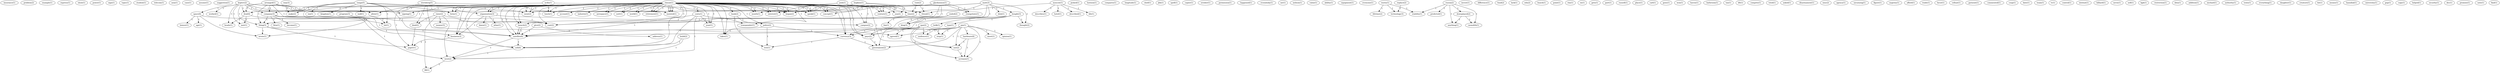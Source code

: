 digraph G {
  insurance [ label="insurance(1)" ];
  problem [ label="problem(2)" ];
  example [ label="example(1)" ];
  express [ label="express(1)" ];
  show [ label="show(1)" ];
  power [ label="power(1)" ];
  sign [ label="sign(1)" ];
  topic [ label="topic(1)" ];
  student [ label="student(1)" ];
  telecom [ label="telecom(1)" ];
  asia [ label="asia(1)" ];
  case [ label="case(1)" ];
  assume [ label="assume(1)" ];
  suggestion [ label="suggestion(1)" ];
  acdis [ label="acdis(1)" ];
  speak [ label="speak(1)" ];
  organization [ label="organization(3)" ];
  lunch [ label="lunch(1)" ];
  picked [ label="picked(1)" ];
  horizon [ label="horizon(1)" ];
  visit [ label="visit(2)" ];
  friend [ label="friend(1)" ];
  time [ label="time(2)" ];
  compares [ label="compares(1)" ];
  longitude [ label="longitude(1)" ];
  cheif [ label="cheif(1)" ];
  jbh [ label="jbh(1)" ];
  spell [ label="spell(1)" ];
  copier [ label="copier(1)" ];
  october [ label="october(1)" ];
  permission [ label="permission(1)" ];
  arranged [ label="arranged(1)" ];
  deal [ label="deal(4)" ];
  company [ label="company(3)" ];
  thing [ label="thing(3)" ];
  allow [ label="allow(1)" ];
  cost [ label="cost(2)" ];
  form [ label="form(1)" ];
  build [ label="build(2)" ];
  sell [ label="sell(4)" ];
  west [ label="west(2)" ];
  program [ label="program(3)" ];
  lot [ label="lot(1)" ];
  happened [ label="happened(1)" ];
  everybody [ label="everybody(1)" ];
  mr [ label="mr(1)" ];
  neilson [ label="neilson(1)" ];
  value [ label="value(1)" ];
  ability [ label="ability(1)" ];
  equipment [ label="equipment(1)" ];
  everyone [ label="everyone(1)" ];
  worry [ label="worry(1)" ];
  lifetime [ label="lifetime(2)" ];
  stability [ label="stability(1)" ];
  technology [ label="technology(3)" ];
  invest [ label="invest(1)" ];
  difference [ label="difference(1)" ];
  fund [ label="fund(2)" ];
  give [ label="give(2)" ];
  address [ label="address(1)" ];
  satellite [ label="satellite(6)" ];
  rimsat [ label="rimsat(10)" ];
  account [ label="account(1)" ];
  bank [ label="bank(2)" ];
  costs [ label="costs(1)" ];
  policy [ label="policy(2)" ];
  launch [ label="launch(2)" ];
  launch [ label="launch(2)" ];
  industry [ label="industry(1)" ];
  signing [ label="signing(1)" ];
  transponder [ label="transponder(1)" ];
  use [ label="use(2)" ];
  currency [ label="currency(3)" ];
  concept [ label="concept(1)" ];
  venture [ label="venture(1)" ];
  pays [ label="pays(2)" ];
  aerospace [ label="aerospace(1)" ];
  month [ label="month(1)" ];
  sort [ label="sort(1)" ];
  takes [ label="takes(1)" ];
  interest [ label="interest(1)" ];
  business [ label="business(3)" ];
  world [ label="world(1)" ];
  went [ label="went(2)" ];
  campus [ label="campus(2)" ];
  year [ label="year(1)" ];
  began [ label="began(2)" ];
  retirement [ label="retirement(1)" ];
  insisted [ label="insisted(1)" ];
  raise [ label="raise(2)" ];
  money [ label="money(3)" ];
  fill [ label="fill(1)" ];
  kind [ label="kind(2)" ];
  matt [ label="matt(3)" ];
  dish [ label="dish(1)" ];
  bought [ label="bought(3)" ];
  thought [ label="thought(2)" ];
  king [ label="king(3)" ];
  lack [ label="lack(1)" ];
  edu [ label="edu(2)" ];
  bunch [ label="bunch(1)" ];
  point [ label="point(1)" ];
  koptev [ label="koptev(2)" ];
  space [ label="space(4)" ];
  worked [ label="worked(1)" ];
  met [ label="met(1)" ];
  heads [ label="heads(1)" ];
  rim [ label="rim(1)" ];
  ex [ label="ex(1)" ];
  pm [ label="pm(1)" ];
  hardware [ label="hardware(4)" ];
  meet [ label="meet(1)" ];
  opinion [ label="opinion(1)" ];
  step [ label="step(1)" ];
  acronym [ label="acronym(1)" ];
  audience [ label="audience(1)" ];
  government [ label="government(2)" ];
  agreed [ label="agreed(1)" ];
  gets [ label="gets(1)" ];
  moscow [ label="moscow(1)" ];
  describes [ label="describes(1)" ];
  hotel [ label="hotel(1)" ];
  described [ label="described(1)" ];
  life [ label="life(1)" ];
  part [ label="part(1)" ];
  russell [ label="russell(1)" ];
  place [ label="place(1)" ];
  carl [ label="carl(1)" ];
  goes [ label="goes(1)" ];
  won [ label="won(1)" ];
  rest [ label="rest(1)" ];
  haven [ label="haven(1)" ];
  bathroom [ label="bathroom(1)" ];
  tax [ label="tax(1)" ];
  lift [ label="lift(1)" ];
  compete [ label="compete(1)" ];
  tried [ label="tried(1)" ];
  asked [ label="asked(1)" ];
  disarmament [ label="disarmament(1)" ];
  uiuc [ label="uiuc(2)" ];
  agency [ label="agency(1)" ];
  unvarying [ label="unvarying(1)" ];
  lawyer [ label="lawyer(1)" ];
  age [ label="age(1)" ];
  wrote [ label="wrote(1)" ];
  type [ label="type(1)" ];
  bulk [ label="bulk(1)" ];
  ended [ label="ended(2)" ];
  fan [ label="fan(1)" ];
  figure [ label="figure(1)" ];
  hopkins [ label="hopkins(1)" ];
  uxa [ label="uxa(2)" ];
  majesty [ label="majesty(1)" ];
  afford [ label="afford(1)" ];
  way [ label="way(3)" ];
  make [ label="make(2)" ];
  firm [ label="firm(1)" ];
  become [ label="become(1)" ];
  trade [ label="trade(1)" ];
  favor [ label="favor(1)" ];
  cellsat [ label="cellsat(1)" ];
  gorizont [ label="gorizont(1)" ];
  commented [ label="commented(1)" ];
  coup [ label="coup(1)" ];
  date [ label="date(1)" ];
  team [ label="team(1)" ];
  tv [ label="tv(1)" ];
  control [ label="control(1)" ];
  intelsat [ label="intelsat(1)" ];
  hilliard [ label="hilliard(1)" ];
  npo [ label="npo(2)" ];
  glavkosmos [ label="glavkosmos(2)" ];
  renegotiate [ label="renegotiate(1)" ];
  russia [ label="russia(2)" ];
  predicted [ label="predicted(1)" ];
  downplayed [ label="downplayed(2)" ];
  anything [ label="anything(1)" ];
  monolith [ label="monolith(1)" ];
  paper [ label="paper(1)" ];
  rimsat [ label="rimsat(1)" ];
  nevis [ label="nevis(1)" ];
  glavkosmos [ label="glavkosmos(1)" ];
  self [ label="self(1)" ];
  kgb [ label="kgb(1)" ];
  josh [ label="josh(1)" ];
  replace [ label="replace(2)" ];
  restriction [ label="restriction(1)" ];
  tonga [ label="tonga(5)" ];
  wall [ label="wall(1)" ];
  isn [ label="isn(1)" ];
  kingdom [ label="kingdom(1)" ];
  idea [ label="idea(1)" ];
  addition [ label="addition(1)" ];
  michael [ label="michael(1)" ];
  authority [ label="authority(1)" ];
  town [ label="town(1)" ];
  everything [ label="everything(1)" ];
  daughter [ label="daughter(1)" ];
  creature [ label="creature(1)" ];
  hit [ label="hit(1)" ];
  means [ label="means(1)" ];
  hannibal [ label="hannibal(1)" ];
  university [ label="university(1)" ];
  gnp [ label="gnp(1)" ];
  atlas [ label="atlas(1)" ];
  dawn [ label="dawn(1)" ];
  copy [ label="copy(1)" ];
  helped [ label="helped(1)" ];
  security [ label="security(1)" ];
  dec [ label="dec(1)" ];
  promise [ label="promise(1)" ];
  note [ label="note(1)" ];
  rimsat [ label="rimsat(1)" ];
  sternberg [ label="sternberg(5)" ];
  find [ label="find(1)" ];
  acdis -> speak [ label="1" ];
  acdis -> organization [ label="1" ];
  acdis -> lunch [ label="1" ];
  visit -> friend [ label="1" ];
  visit -> time [ label="1" ];
  arranged -> deal [ label="1" ];
  arranged -> company [ label="1" ];
  arranged -> thing [ label="1" ];
  arranged -> allow [ label="1" ];
  arranged -> cost [ label="1" ];
  arranged -> form [ label="1" ];
  build -> sell [ label="1" ];
  build -> west [ label="1" ];
  program -> lot [ label="1" ];
  worry -> lifetime [ label="1" ];
  worry -> stability [ label="1" ];
  worry -> technology [ label="1" ];
  give -> address [ label="1" ];
  give -> satellite [ label="1" ];
  rimsat -> account [ label="1" ];
  rimsat -> bank [ label="1" ];
  rimsat -> costs [ label="1" ];
  rimsat -> policy [ label="1" ];
  rimsat -> launch [ label="1" ];
  rimsat -> friend [ label="1" ];
  rimsat -> deal [ label="1" ];
  rimsat -> company [ label="2" ];
  rimsat -> time [ label="1" ];
  rimsat -> launch [ label="1" ];
  rimsat -> industry [ label="1" ];
  rimsat -> signing [ label="1" ];
  rimsat -> transponder [ label="1" ];
  rimsat -> thing [ label="1" ];
  rimsat -> use [ label="1" ];
  rimsat -> currency [ label="1" ];
  rimsat -> concept [ label="1" ];
  rimsat -> satellite [ label="1" ];
  rimsat -> venture [ label="1" ];
  rimsat -> speak [ label="1" ];
  rimsat -> pays [ label="1" ];
  rimsat -> aerospace [ label="1" ];
  rimsat -> month [ label="1" ];
  rimsat -> sort [ label="1" ];
  rimsat -> takes [ label="1" ];
  rimsat -> sell [ label="1" ];
  rimsat -> organization [ label="1" ];
  rimsat -> lunch [ label="1" ];
  rimsat -> interest [ label="1" ];
  rimsat -> allow [ label="1" ];
  rimsat -> cost [ label="1" ];
  rimsat -> business [ label="1" ];
  rimsat -> form [ label="1" ];
  rimsat -> world [ label="1" ];
  rimsat -> went [ label="1" ];
  rimsat -> campus [ label="1" ];
  rimsat -> year [ label="1" ];
  rimsat -> began [ label="1" ];
  rimsat -> retirement [ label="1" ];
  rimsat -> insisted [ label="1" ];
  raise -> money [ label="1" ];
  raise -> cost [ label="1" ];
  raise -> west [ label="1" ];
  raise -> fill [ label="1" ];
  raise -> kind [ label="1" ];
  matt -> dish [ label="1" ];
  matt -> friend [ label="1" ];
  matt -> bought [ label="1" ];
  matt -> thought [ label="2" ];
  matt -> concept [ label="1" ];
  matt -> king [ label="1" ];
  matt -> satellite [ label="2" ];
  matt -> went [ label="1" ];
  matt -> began [ label="1" ];
  koptev -> space [ label="1" ];
  koptev -> worked [ label="1" ];
  koptev -> deal [ label="1" ];
  koptev -> company [ label="1" ];
  koptev -> signing [ label="1" ];
  koptev -> thing [ label="1" ];
  koptev -> met [ label="1" ];
  koptev -> allow [ label="1" ];
  koptev -> heads [ label="1" ];
  koptev -> form [ label="1" ];
  koptev -> insisted [ label="1" ];
  pm -> hardware [ label="1" ];
  pm -> meet [ label="1" ];
  pm -> opinion [ label="1" ];
  pm -> use [ label="1" ];
  pm -> currency [ label="1" ];
  pm -> pays [ label="1" ];
  pm -> step [ label="1" ];
  pm -> acronym [ label="1" ];
  pm -> audience [ label="1" ];
  pm -> government [ label="1" ];
  pm -> agreed [ label="1" ];
  moscow -> describes [ label="1" ];
  moscow -> time [ label="1" ];
  moscow -> hotel [ label="1" ];
  moscow -> described [ label="1" ];
  moscow -> life [ label="1" ];
  bank -> policy [ label="1" ];
  bank -> rest [ label="1" ];
  costs -> transponder [ label="1" ];
  costs -> satellite [ label="1" ];
  costs -> sell [ label="1" ];
  costs -> year [ label="1" ];
  costs -> west [ label="1" ];
  hardware -> use [ label="1" ];
  hardware -> acronym [ label="1" ];
  policy -> currency [ label="1" ];
  policy -> takes [ label="1" ];
  policy -> rest [ label="1" ];
  launch -> satellite [ label="1" ];
  space -> lawyer [ label="1" ];
  space -> age [ label="1" ];
  space -> wrote [ label="1" ];
  space -> lot [ label="1" ];
  bought -> type [ label="1" ];
  bought -> bulk [ label="1" ];
  bought -> thought [ label="1" ];
  bought -> king [ label="1" ];
  bought -> satellite [ label="1" ];
  deal -> met [ label="2" ];
  deal -> heads [ label="2" ];
  deal -> cost [ label="1" ];
  ended -> fan [ label="1" ];
  ended -> king [ label="1" ];
  hopkins -> venture [ label="1" ];
  hopkins -> month [ label="1" ];
  hopkins -> interest [ label="1" ];
  hopkins -> uxa [ label="1" ];
  way -> make [ label="2" ];
  company -> firm [ label="1" ];
  company -> thing [ label="1" ];
  company -> become [ label="1" ];
  company -> satellite [ label="1" ];
  company -> sell [ label="1" ];
  company -> west [ label="1" ];
  time -> launch [ label="1" ];
  launch -> satellite [ label="1" ];
  npo -> use [ label="2" ];
  npo -> currency [ label="1" ];
  npo -> pays [ label="1" ];
  npo -> step [ label="2" ];
  npo -> acronym [ label="2" ];
  npo -> audience [ label="1" ];
  npo -> government [ label="1" ];
  npo -> agreed [ label="1" ];
  glavkosmos -> renegotiate [ label="1" ];
  glavkosmos -> cost [ label="1" ];
  glavkosmos -> began [ label="1" ];
  russia -> predicted [ label="1" ];
  russia -> stability [ label="1" ];
  russia -> downplayed [ label="1" ];
  russia -> anything [ label="1" ];
  russia -> monolith [ label="1" ];
  thing -> business [ label="1" ];
  thing -> wrote [ label="1" ];
  thing -> paper [ label="1" ];
  use -> acronym [ label="1" ];
  rimsat -> currency [ label="1" ];
  rimsat -> concept [ label="1" ];
  rimsat -> satellite [ label="1" ];
  rimsat -> venture [ label="1" ];
  rimsat -> speak [ label="1" ];
  rimsat -> pays [ label="1" ];
  rimsat -> aerospace [ label="1" ];
  rimsat -> month [ label="1" ];
  rimsat -> sort [ label="1" ];
  rimsat -> takes [ label="1" ];
  rimsat -> sell [ label="1" ];
  rimsat -> organization [ label="1" ];
  rimsat -> lunch [ label="1" ];
  rimsat -> interest [ label="1" ];
  rimsat -> allow [ label="1" ];
  rimsat -> cost [ label="1" ];
  rimsat -> business [ label="1" ];
  rimsat -> form [ label="1" ];
  rimsat -> world [ label="1" ];
  rimsat -> went [ label="1" ];
  rimsat -> campus [ label="1" ];
  rimsat -> year [ label="1" ];
  rimsat -> began [ label="1" ];
  rimsat -> retirement [ label="1" ];
  rimsat -> insisted [ label="1" ];
  currency -> rest [ label="1" ];
  currency -> government [ label="1" ];
  glavkosmos -> renegotiate [ label="1" ];
  glavkosmos -> cost [ label="1" ];
  glavkosmos -> began [ label="1" ];
  josh -> venture [ label="1" ];
  josh -> month [ label="1" ];
  josh -> interest [ label="1" ];
  josh -> uxa [ label="1" ];
  replace -> technology [ label="1" ];
  tonga -> satellite [ label="1" ];
  tonga -> wall [ label="1" ];
  tonga -> isn [ label="1" ];
  tonga -> kingdom [ label="1" ];
  tonga -> make [ label="1" ];
  tonga -> went [ label="1" ];
  tonga -> wrote [ label="1" ];
  tonga -> began [ label="1" ];
  tonga -> lot [ label="1" ];
  downplayed -> anything [ label="1" ];
  downplayed -> monolith [ label="1" ];
  satellite -> sell [ label="1" ];
  satellite -> west [ label="1" ];
  pays -> government [ label="1" ];
  sell -> west [ label="1" ];
  organization -> atlas [ label="1" ];
  organization -> business [ label="1" ];
  organization -> campus [ label="1" ];
  organization -> dawn [ label="1" ];
  business -> paper [ label="2" ];
  west -> fill [ label="1" ];
  rimsat -> began [ label="1" ];
  rimsat -> retirement [ label="1" ];
  rimsat -> insisted [ label="1" ];
  sternberg -> insisted [ label="1" ];
  sternberg -> agreed [ label="1" ];
  sternberg -> kind [ label="1" ];
  sternberg -> paper [ label="1" ];
  kind -> paper [ label="1" ];
}
